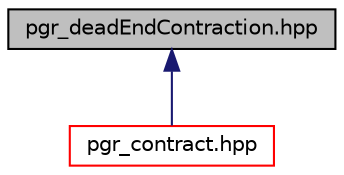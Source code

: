 digraph "pgr_deadEndContraction.hpp"
{
  edge [fontname="Helvetica",fontsize="10",labelfontname="Helvetica",labelfontsize="10"];
  node [fontname="Helvetica",fontsize="10",shape=record];
  Node14 [label="pgr_deadEndContraction.hpp",height=0.2,width=0.4,color="black", fillcolor="grey75", style="filled", fontcolor="black"];
  Node14 -> Node15 [dir="back",color="midnightblue",fontsize="10",style="solid",fontname="Helvetica"];
  Node15 [label="pgr_contract.hpp",height=0.2,width=0.4,color="red", fillcolor="white", style="filled",URL="$pgr__contract_8hpp.html"];
}
